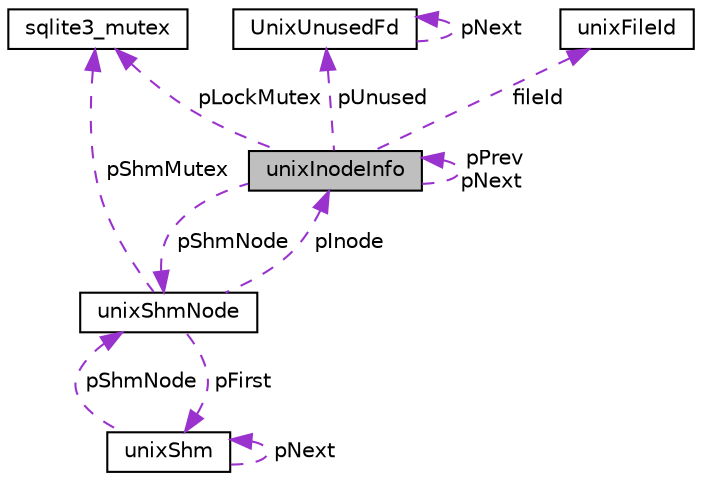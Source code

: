 digraph "unixInodeInfo"
{
 // LATEX_PDF_SIZE
  edge [fontname="Helvetica",fontsize="10",labelfontname="Helvetica",labelfontsize="10"];
  node [fontname="Helvetica",fontsize="10",shape=record];
  Node1 [label="unixInodeInfo",height=0.2,width=0.4,color="black", fillcolor="grey75", style="filled", fontcolor="black",tooltip=" "];
  Node2 -> Node1 [dir="back",color="darkorchid3",fontsize="10",style="dashed",label=" pLockMutex" ,fontname="Helvetica"];
  Node2 [label="sqlite3_mutex",height=0.2,width=0.4,color="black", fillcolor="white", style="filled",URL="$structsqlite3__mutex.html",tooltip=" "];
  Node3 -> Node1 [dir="back",color="darkorchid3",fontsize="10",style="dashed",label=" pUnused" ,fontname="Helvetica"];
  Node3 [label="UnixUnusedFd",height=0.2,width=0.4,color="black", fillcolor="white", style="filled",URL="$structUnixUnusedFd.html",tooltip=" "];
  Node3 -> Node3 [dir="back",color="darkorchid3",fontsize="10",style="dashed",label=" pNext" ,fontname="Helvetica"];
  Node1 -> Node1 [dir="back",color="darkorchid3",fontsize="10",style="dashed",label=" pPrev\npNext" ,fontname="Helvetica"];
  Node4 -> Node1 [dir="back",color="darkorchid3",fontsize="10",style="dashed",label=" fileId" ,fontname="Helvetica"];
  Node4 [label="unixFileId",height=0.2,width=0.4,color="black", fillcolor="white", style="filled",URL="$structunixFileId.html",tooltip=" "];
  Node5 -> Node1 [dir="back",color="darkorchid3",fontsize="10",style="dashed",label=" pShmNode" ,fontname="Helvetica"];
  Node5 [label="unixShmNode",height=0.2,width=0.4,color="black", fillcolor="white", style="filled",URL="$structunixShmNode.html",tooltip=" "];
  Node2 -> Node5 [dir="back",color="darkorchid3",fontsize="10",style="dashed",label=" pShmMutex" ,fontname="Helvetica"];
  Node6 -> Node5 [dir="back",color="darkorchid3",fontsize="10",style="dashed",label=" pFirst" ,fontname="Helvetica"];
  Node6 [label="unixShm",height=0.2,width=0.4,color="black", fillcolor="white", style="filled",URL="$structunixShm.html",tooltip=" "];
  Node6 -> Node6 [dir="back",color="darkorchid3",fontsize="10",style="dashed",label=" pNext" ,fontname="Helvetica"];
  Node5 -> Node6 [dir="back",color="darkorchid3",fontsize="10",style="dashed",label=" pShmNode" ,fontname="Helvetica"];
  Node1 -> Node5 [dir="back",color="darkorchid3",fontsize="10",style="dashed",label=" pInode" ,fontname="Helvetica"];
}
